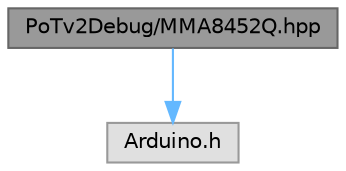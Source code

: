 digraph "PoTv2Debug/MMA8452Q.hpp"
{
 // LATEX_PDF_SIZE
  bgcolor="transparent";
  edge [fontname=Helvetica,fontsize=10,labelfontname=Helvetica,labelfontsize=10];
  node [fontname=Helvetica,fontsize=10,shape=box,height=0.2,width=0.4];
  Node1 [label="PoTv2Debug/MMA8452Q.hpp",height=0.2,width=0.4,color="gray40", fillcolor="grey60", style="filled", fontcolor="black",tooltip="6DOF IMU class used to get isLefty, originally written by SparkFun"];
  Node1 -> Node2 [color="steelblue1",style="solid"];
  Node2 [label="Arduino.h",height=0.2,width=0.4,color="grey60", fillcolor="#E0E0E0", style="filled",tooltip=" "];
}
